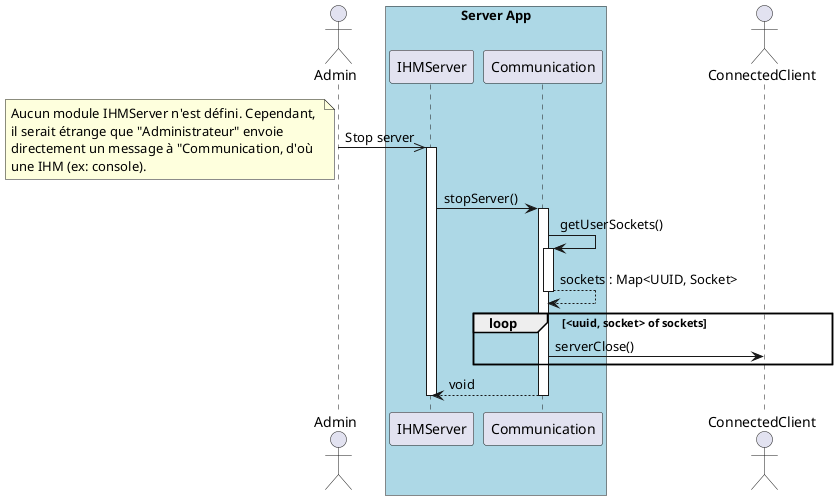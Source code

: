 @startuml Server is stopped (server side)

actor Admin as admin

box "Server App" #LightBlue
    participant IHMServer as ihm
    participant Communication as com
end box

actor ConnectedClient as client

admin ->> ihm : Stop server
note left : Aucun module IHMServer n'est défini. Cependant, \nil serait étrange que "Administrateur" envoie \ndirectement un message à "Communication, d'où \nune IHM (ex: console).
activate ihm

ihm -> com++ : stopServer()

com -> com++ : getUserSockets()
return sockets : Map<UUID, Socket>

loop <uuid, socket> of sockets
    com -> client : serverClose()
end

return void

deactivate ihm

@enduml
